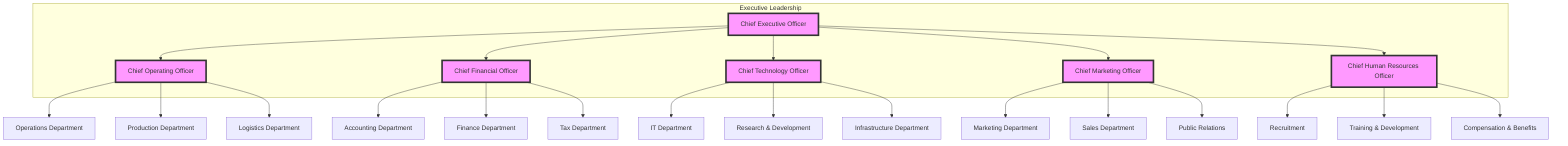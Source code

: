 graph TD
    CEO[Chief Executive Officer] --> COO[Chief Operating Officer]
    CEO --> CFO[Chief Financial Officer]
    CEO --> CTO[Chief Technology Officer]
    CEO --> CMO[Chief Marketing Officer]
    CEO --> CHRO[Chief Human Resources Officer]

    COO --> OPS[Operations Department]
    COO --> PROD[Production Department]
    COO --> LOGIS[Logistics Department]

    CFO --> ACC[Accounting Department]
    CFO --> FIN[Finance Department]
    CFO --> TAX[Tax Department]

    CTO --> IT[IT Department]
    CTO --> RD[Research & Development]
    CTO --> INFRA[Infrastructure Department]

    CMO --> MKTG[Marketing Department]
    CMO --> SALES[Sales Department]
    CMO --> PR[Public Relations]

    CHRO --> REC[Recruitment]
    CHRO --> TRAIN[Training & Development]
    CHRO --> COMP[Compensation & Benefits]

    subgraph Executive Leadership
    CEO
    COO
    CFO
    CTO
    CMO
    CHRO
    end

    classDef executive fill:#f9f,stroke:#333,stroke-width:4px;
    class CEO,COO,CFO,CTO,CMO,CHRO executive;